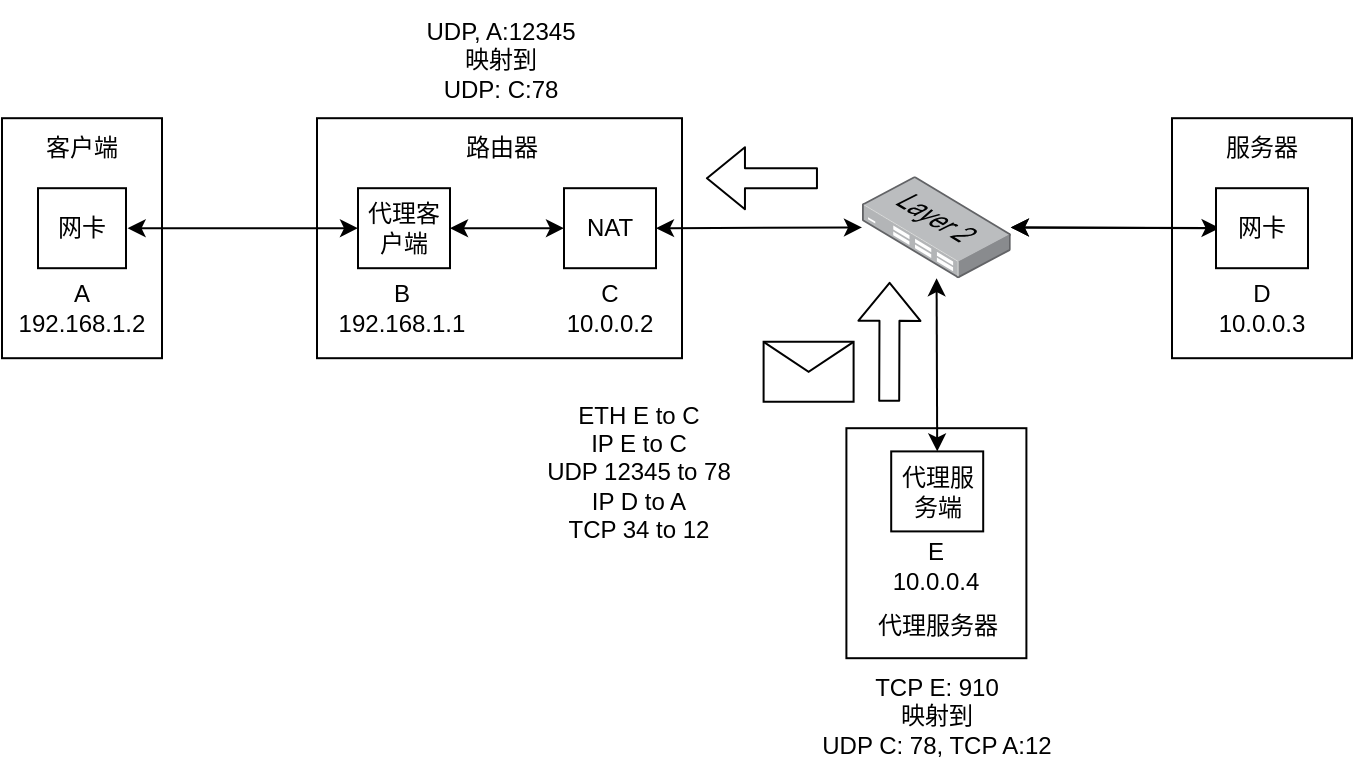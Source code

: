<mxfile scale="4" border="0">
    <diagram id="0X3G2N7tNAbBKsN83A1v" name="Page-1">
        <mxGraphModel dx="1041" dy="540" grid="1" gridSize="10" guides="1" tooltips="1" connect="1" arrows="1" fold="1" page="1" pageScale="1" pageWidth="827" pageHeight="1169" math="0" shadow="0">
            <root>
                <mxCell id="0"/>
                <mxCell id="1" parent="0"/>
                <mxCell id="31" value="" style="shape=message;html=1;html=1;outlineConnect=0;labelPosition=center;verticalLabelPosition=bottom;align=center;verticalAlign=top;" parent="1" vertex="1">
                    <mxGeometry x="450.8" y="330.9" width="45" height="30" as="geometry"/>
                </mxCell>
                <mxCell id="32" value="" style="shape=flexArrow;endArrow=classic;html=1;" parent="1" edge="1">
                    <mxGeometry width="50" height="50" relative="1" as="geometry">
                        <mxPoint x="513.6" y="360.9" as="sourcePoint"/>
                        <mxPoint x="513.8" y="300.9" as="targetPoint"/>
                    </mxGeometry>
                </mxCell>
                <mxCell id="33" value="ETH E to C&lt;br&gt;IP E to C&lt;br&gt;UDP 12345 to 78&lt;br&gt;IP D to A&lt;br&gt;TCP 34 to 12" style="text;html=1;strokeColor=none;fillColor=none;align=center;verticalAlign=middle;whiteSpace=wrap;rounded=0;" parent="1" vertex="1">
                    <mxGeometry x="328.25" y="350.9" width="121.25" height="90" as="geometry"/>
                </mxCell>
                <mxCell id="60" value="" style="shape=flexArrow;endArrow=classic;html=1;" parent="1" edge="1">
                    <mxGeometry width="50" height="50" relative="1" as="geometry">
                        <mxPoint x="477.98" y="249.1" as="sourcePoint"/>
                        <mxPoint x="421.98" y="249.1" as="targetPoint"/>
                    </mxGeometry>
                </mxCell>
                <mxCell id="61" value="TCP E: 910&lt;br&gt;映射到&lt;br&gt;UDP C: 78, TCP A:12" style="text;html=1;strokeColor=none;fillColor=none;align=center;verticalAlign=middle;whiteSpace=wrap;rounded=0;" vertex="1" parent="1">
                    <mxGeometry x="476.98" y="489.1" width="121.25" height="58.2" as="geometry"/>
                </mxCell>
                <mxCell id="62" value="UDP, A:12345&lt;br&gt;映射到&lt;br&gt;UDP: C:78" style="text;html=1;strokeColor=none;fillColor=none;align=center;verticalAlign=middle;whiteSpace=wrap;rounded=0;" vertex="1" parent="1">
                    <mxGeometry x="259.37" y="160" width="121.25" height="59.1" as="geometry"/>
                </mxCell>
                <mxCell id="63" value="" style="rounded=0;whiteSpace=wrap;html=1;" vertex="1" parent="1">
                    <mxGeometry x="655" y="219.1" width="90" height="120" as="geometry"/>
                </mxCell>
                <mxCell id="64" value="" style="rounded=0;whiteSpace=wrap;html=1;" vertex="1" parent="1">
                    <mxGeometry x="492.2" y="374.1" width="90" height="115" as="geometry"/>
                </mxCell>
                <mxCell id="65" value="" style="rounded=0;whiteSpace=wrap;html=1;" vertex="1" parent="1">
                    <mxGeometry x="227.5" y="219.1" width="182.5" height="120" as="geometry"/>
                </mxCell>
                <mxCell id="66" value="" style="rounded=0;whiteSpace=wrap;html=1;" vertex="1" parent="1">
                    <mxGeometry x="70" y="219.1" width="80" height="120" as="geometry"/>
                </mxCell>
                <mxCell id="67" value="客户端" style="text;html=1;strokeColor=none;fillColor=none;align=center;verticalAlign=middle;whiteSpace=wrap;rounded=0;" vertex="1" parent="1">
                    <mxGeometry x="70" y="219.1" width="80" height="30" as="geometry"/>
                </mxCell>
                <mxCell id="68" value="A&lt;br&gt;192.168.1.2" style="text;html=1;strokeColor=none;fillColor=none;align=center;verticalAlign=middle;whiteSpace=wrap;rounded=0;" vertex="1" parent="1">
                    <mxGeometry x="70" y="299.1" width="80" height="30" as="geometry"/>
                </mxCell>
                <mxCell id="69" value="路由器" style="text;html=1;strokeColor=none;fillColor=none;align=center;verticalAlign=middle;whiteSpace=wrap;rounded=0;" vertex="1" parent="1">
                    <mxGeometry x="280" y="219.1" width="80" height="30" as="geometry"/>
                </mxCell>
                <mxCell id="70" value="B&lt;br&gt;192.168.1.1" style="text;html=1;strokeColor=none;fillColor=none;align=center;verticalAlign=middle;whiteSpace=wrap;rounded=0;" vertex="1" parent="1">
                    <mxGeometry x="230" y="299.1" width="80" height="30" as="geometry"/>
                </mxCell>
                <mxCell id="71" value="" style="endArrow=classic;startArrow=classic;html=1;" edge="1" parent="1">
                    <mxGeometry width="50" height="50" relative="1" as="geometry">
                        <mxPoint x="132.8" y="274.1" as="sourcePoint"/>
                        <mxPoint x="248" y="274.1" as="targetPoint"/>
                    </mxGeometry>
                </mxCell>
                <mxCell id="72" value="C&lt;br&gt;10.0.0.2" style="text;html=1;strokeColor=none;fillColor=none;align=center;verticalAlign=middle;whiteSpace=wrap;rounded=0;" vertex="1" parent="1">
                    <mxGeometry x="334" y="299.1" width="80" height="30" as="geometry"/>
                </mxCell>
                <mxCell id="73" value="服务器" style="text;html=1;strokeColor=none;fillColor=none;align=center;verticalAlign=middle;whiteSpace=wrap;rounded=0;" vertex="1" parent="1">
                    <mxGeometry x="660" y="219.1" width="80" height="30" as="geometry"/>
                </mxCell>
                <mxCell id="74" value="D&lt;br&gt;10.0.0.3" style="text;html=1;strokeColor=none;fillColor=none;align=center;verticalAlign=middle;whiteSpace=wrap;rounded=0;" vertex="1" parent="1">
                    <mxGeometry x="660" y="299.1" width="80" height="30" as="geometry"/>
                </mxCell>
                <mxCell id="75" value="" style="endArrow=classic;startArrow=classic;html=1;exitX=1;exitY=0.5;exitDx=0;exitDy=0;" edge="1" parent="1" source="84" target="76">
                    <mxGeometry width="50" height="50" relative="1" as="geometry">
                        <mxPoint x="396" y="274.033" as="sourcePoint"/>
                        <mxPoint x="440" y="149.1" as="targetPoint"/>
                    </mxGeometry>
                </mxCell>
                <mxCell id="76" value="" style="points=[];aspect=fixed;html=1;align=center;shadow=0;dashed=0;image;image=img/lib/allied_telesis/switch/Switch_24_port_L2.svg;" vertex="1" parent="1">
                    <mxGeometry x="500" y="248.1" width="74.4" height="51" as="geometry"/>
                </mxCell>
                <mxCell id="77" value="" style="endArrow=classic;startArrow=classic;html=1;" edge="1" parent="1" source="76">
                    <mxGeometry width="50" height="50" relative="1" as="geometry">
                        <mxPoint x="550" y="199.423" as="sourcePoint"/>
                        <mxPoint x="678.8" y="274.033" as="targetPoint"/>
                    </mxGeometry>
                </mxCell>
                <mxCell id="78" value="代理服务器" style="text;html=1;strokeColor=none;fillColor=none;align=center;verticalAlign=middle;whiteSpace=wrap;rounded=0;" vertex="1" parent="1">
                    <mxGeometry x="497.6" y="457.5" width="80" height="30" as="geometry"/>
                </mxCell>
                <mxCell id="79" value="E&lt;br&gt;10.0.0.4" style="text;html=1;strokeColor=none;fillColor=none;align=center;verticalAlign=middle;whiteSpace=wrap;rounded=0;" vertex="1" parent="1">
                    <mxGeometry x="496.8" y="427.5" width="80" height="30" as="geometry"/>
                </mxCell>
                <mxCell id="80" value="" style="endArrow=classic;startArrow=classic;html=1;entryX=0.5;entryY=0;entryDx=0;entryDy=0;" edge="1" parent="1" source="76" target="87">
                    <mxGeometry width="50" height="50" relative="1" as="geometry">
                        <mxPoint x="540.0" y="349.104" as="sourcePoint"/>
                        <mxPoint x="535.551" y="390.9" as="targetPoint"/>
                    </mxGeometry>
                </mxCell>
                <mxCell id="81" value="网卡" style="rounded=0;whiteSpace=wrap;html=1;" vertex="1" parent="1">
                    <mxGeometry x="88" y="254.1" width="44" height="40" as="geometry"/>
                </mxCell>
                <mxCell id="82" style="edgeStyle=none;html=1;exitX=1;exitY=0.5;exitDx=0;exitDy=0;entryX=0;entryY=0.5;entryDx=0;entryDy=0;startArrow=classic;startFill=1;" edge="1" parent="1" source="83" target="84">
                    <mxGeometry relative="1" as="geometry"/>
                </mxCell>
                <mxCell id="83" value="代理客户端" style="rounded=0;whiteSpace=wrap;html=1;" vertex="1" parent="1">
                    <mxGeometry x="248" y="254.1" width="46" height="40" as="geometry"/>
                </mxCell>
                <mxCell id="84" value="NAT" style="rounded=0;whiteSpace=wrap;html=1;" vertex="1" parent="1">
                    <mxGeometry x="351" y="254.1" width="46" height="40" as="geometry"/>
                </mxCell>
                <mxCell id="85" value="" style="edgeStyle=none;html=1;exitX=0;exitY=0.5;exitDx=0;exitDy=0;" edge="1" parent="1" source="86" target="76">
                    <mxGeometry relative="1" as="geometry"/>
                </mxCell>
                <mxCell id="86" value="网卡" style="rounded=0;whiteSpace=wrap;html=1;" vertex="1" parent="1">
                    <mxGeometry x="677" y="254.1" width="46" height="40" as="geometry"/>
                </mxCell>
                <mxCell id="87" value="代理服务端" style="rounded=0;whiteSpace=wrap;html=1;" vertex="1" parent="1">
                    <mxGeometry x="514.6" y="385.7" width="46" height="40" as="geometry"/>
                </mxCell>
            </root>
        </mxGraphModel>
    </diagram>
</mxfile>